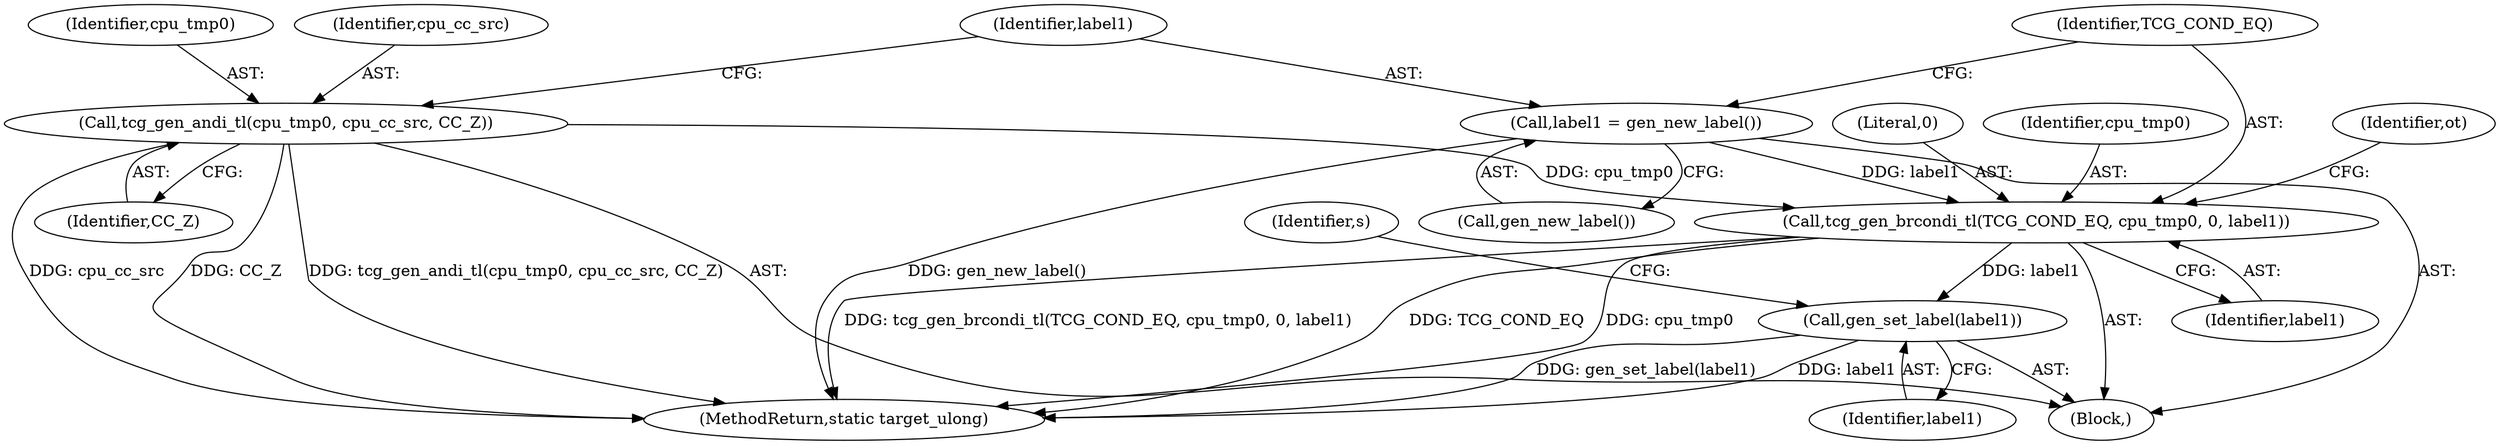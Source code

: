 digraph "0_qemu_30663fd26c0307e414622c7a8607fbc04f92ec14@pointer" {
"1009947" [label="(Call,gen_set_label(label1))"];
"1009938" [label="(Call,tcg_gen_brcondi_tl(TCG_COND_EQ, cpu_tmp0, 0, label1))"];
"1009931" [label="(Call,tcg_gen_andi_tl(cpu_tmp0, cpu_cc_src, CC_Z))"];
"1009935" [label="(Call,label1 = gen_new_label())"];
"1009937" [label="(Call,gen_new_label())"];
"1009866" [label="(Block,)"];
"1009939" [label="(Identifier,TCG_COND_EQ)"];
"1011840" [label="(MethodReturn,static target_ulong)"];
"1009944" [label="(Identifier,ot)"];
"1009931" [label="(Call,tcg_gen_andi_tl(cpu_tmp0, cpu_cc_src, CC_Z))"];
"1009935" [label="(Call,label1 = gen_new_label())"];
"1009932" [label="(Identifier,cpu_tmp0)"];
"1009933" [label="(Identifier,cpu_cc_src)"];
"1009941" [label="(Literal,0)"];
"1009942" [label="(Identifier,label1)"];
"1009936" [label="(Identifier,label1)"];
"1009950" [label="(Identifier,s)"];
"1009938" [label="(Call,tcg_gen_brcondi_tl(TCG_COND_EQ, cpu_tmp0, 0, label1))"];
"1009948" [label="(Identifier,label1)"];
"1009940" [label="(Identifier,cpu_tmp0)"];
"1009947" [label="(Call,gen_set_label(label1))"];
"1009934" [label="(Identifier,CC_Z)"];
"1009947" -> "1009866"  [label="AST: "];
"1009947" -> "1009948"  [label="CFG: "];
"1009948" -> "1009947"  [label="AST: "];
"1009950" -> "1009947"  [label="CFG: "];
"1009947" -> "1011840"  [label="DDG: gen_set_label(label1)"];
"1009947" -> "1011840"  [label="DDG: label1"];
"1009938" -> "1009947"  [label="DDG: label1"];
"1009938" -> "1009866"  [label="AST: "];
"1009938" -> "1009942"  [label="CFG: "];
"1009939" -> "1009938"  [label="AST: "];
"1009940" -> "1009938"  [label="AST: "];
"1009941" -> "1009938"  [label="AST: "];
"1009942" -> "1009938"  [label="AST: "];
"1009944" -> "1009938"  [label="CFG: "];
"1009938" -> "1011840"  [label="DDG: TCG_COND_EQ"];
"1009938" -> "1011840"  [label="DDG: cpu_tmp0"];
"1009938" -> "1011840"  [label="DDG: tcg_gen_brcondi_tl(TCG_COND_EQ, cpu_tmp0, 0, label1)"];
"1009931" -> "1009938"  [label="DDG: cpu_tmp0"];
"1009935" -> "1009938"  [label="DDG: label1"];
"1009931" -> "1009866"  [label="AST: "];
"1009931" -> "1009934"  [label="CFG: "];
"1009932" -> "1009931"  [label="AST: "];
"1009933" -> "1009931"  [label="AST: "];
"1009934" -> "1009931"  [label="AST: "];
"1009936" -> "1009931"  [label="CFG: "];
"1009931" -> "1011840"  [label="DDG: cpu_cc_src"];
"1009931" -> "1011840"  [label="DDG: CC_Z"];
"1009931" -> "1011840"  [label="DDG: tcg_gen_andi_tl(cpu_tmp0, cpu_cc_src, CC_Z)"];
"1009935" -> "1009866"  [label="AST: "];
"1009935" -> "1009937"  [label="CFG: "];
"1009936" -> "1009935"  [label="AST: "];
"1009937" -> "1009935"  [label="AST: "];
"1009939" -> "1009935"  [label="CFG: "];
"1009935" -> "1011840"  [label="DDG: gen_new_label()"];
}
